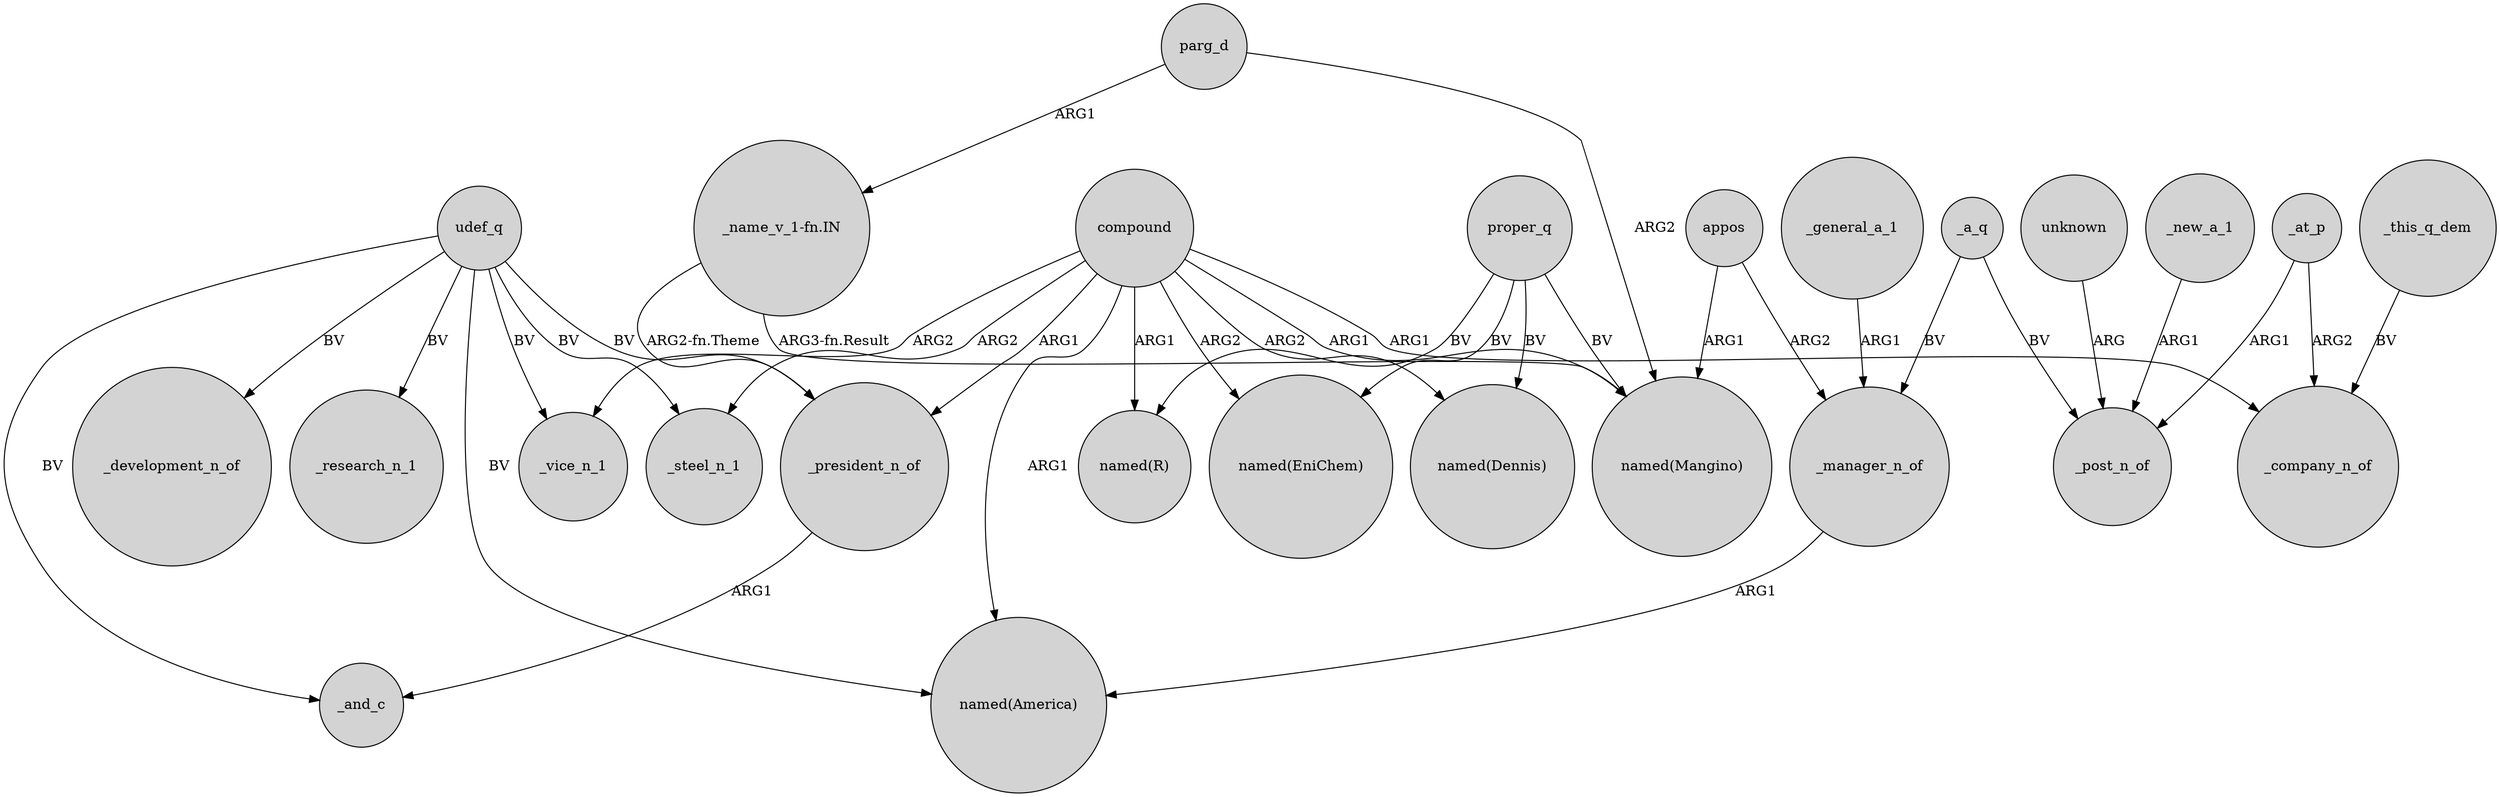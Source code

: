 digraph {
	node [shape=circle style=filled]
	"_name_v_1-fn.IN" -> "named(Mangino)" [label="ARG3-fn.Result"]
	compound -> _vice_n_1 [label=ARG2]
	compound -> "named(EniChem)" [label=ARG2]
	proper_q -> "named(EniChem)" [label=BV]
	udef_q -> _research_n_1 [label=BV]
	compound -> "named(America)" [label=ARG1]
	_this_q_dem -> _company_n_of [label=BV]
	compound -> "named(R)" [label=ARG1]
	udef_q -> _steel_n_1 [label=BV]
	compound -> "named(Dennis)" [label=ARG2]
	udef_q -> _vice_n_1 [label=BV]
	_new_a_1 -> _post_n_of [label=ARG1]
	_manager_n_of -> "named(America)" [label=ARG1]
	_a_q -> _post_n_of [label=BV]
	"_name_v_1-fn.IN" -> _president_n_of [label="ARG2-fn.Theme"]
	compound -> _company_n_of [label=ARG1]
	unknown -> _post_n_of [label=ARG]
	compound -> _president_n_of [label=ARG1]
	udef_q -> _president_n_of [label=BV]
	udef_q -> "named(America)" [label=BV]
	_a_q -> _manager_n_of [label=BV]
	udef_q -> _development_n_of [label=BV]
	proper_q -> "named(Mangino)" [label=BV]
	proper_q -> "named(R)" [label=BV]
	_general_a_1 -> _manager_n_of [label=ARG1]
	_president_n_of -> _and_c [label=ARG1]
	udef_q -> _and_c [label=BV]
	_at_p -> _post_n_of [label=ARG1]
	appos -> _manager_n_of [label=ARG2]
	proper_q -> "named(Dennis)" [label=BV]
	parg_d -> "named(Mangino)" [label=ARG2]
	parg_d -> "_name_v_1-fn.IN" [label=ARG1]
	_at_p -> _company_n_of [label=ARG2]
	appos -> "named(Mangino)" [label=ARG1]
	compound -> _steel_n_1 [label=ARG2]
	compound -> "named(Mangino)" [label=ARG1]
}
